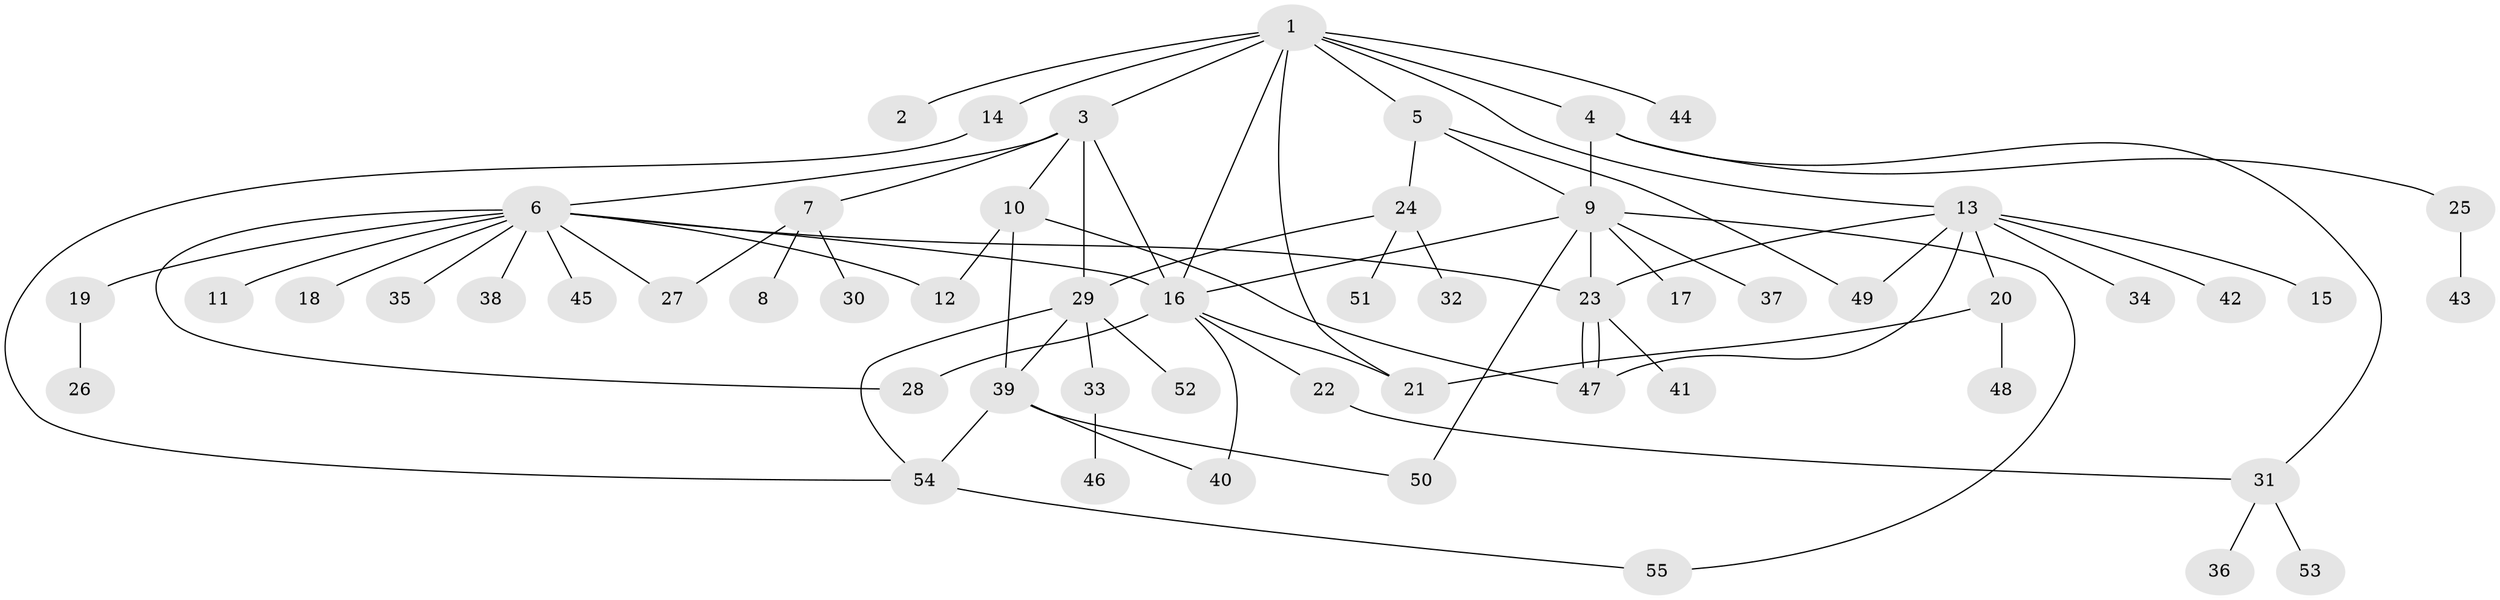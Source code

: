// Generated by graph-tools (version 1.1) at 2025/01/03/09/25 03:01:57]
// undirected, 55 vertices, 77 edges
graph export_dot {
graph [start="1"]
  node [color=gray90,style=filled];
  1;
  2;
  3;
  4;
  5;
  6;
  7;
  8;
  9;
  10;
  11;
  12;
  13;
  14;
  15;
  16;
  17;
  18;
  19;
  20;
  21;
  22;
  23;
  24;
  25;
  26;
  27;
  28;
  29;
  30;
  31;
  32;
  33;
  34;
  35;
  36;
  37;
  38;
  39;
  40;
  41;
  42;
  43;
  44;
  45;
  46;
  47;
  48;
  49;
  50;
  51;
  52;
  53;
  54;
  55;
  1 -- 2;
  1 -- 3;
  1 -- 4;
  1 -- 5;
  1 -- 13;
  1 -- 14;
  1 -- 16;
  1 -- 21;
  1 -- 44;
  3 -- 6;
  3 -- 7;
  3 -- 10;
  3 -- 16;
  3 -- 29;
  4 -- 9;
  4 -- 25;
  4 -- 31;
  5 -- 9;
  5 -- 24;
  5 -- 49;
  6 -- 11;
  6 -- 12;
  6 -- 16;
  6 -- 18;
  6 -- 19;
  6 -- 23;
  6 -- 27;
  6 -- 28;
  6 -- 35;
  6 -- 38;
  6 -- 45;
  7 -- 8;
  7 -- 27;
  7 -- 30;
  9 -- 16;
  9 -- 17;
  9 -- 23;
  9 -- 37;
  9 -- 50;
  9 -- 55;
  10 -- 12;
  10 -- 39;
  10 -- 47;
  13 -- 15;
  13 -- 20;
  13 -- 23;
  13 -- 34;
  13 -- 42;
  13 -- 47;
  13 -- 49;
  14 -- 54;
  16 -- 21;
  16 -- 22;
  16 -- 28;
  16 -- 40;
  19 -- 26;
  20 -- 21;
  20 -- 48;
  22 -- 31;
  23 -- 41;
  23 -- 47;
  23 -- 47;
  24 -- 29;
  24 -- 32;
  24 -- 51;
  25 -- 43;
  29 -- 33;
  29 -- 39;
  29 -- 52;
  29 -- 54;
  31 -- 36;
  31 -- 53;
  33 -- 46;
  39 -- 40;
  39 -- 50;
  39 -- 54;
  54 -- 55;
}

